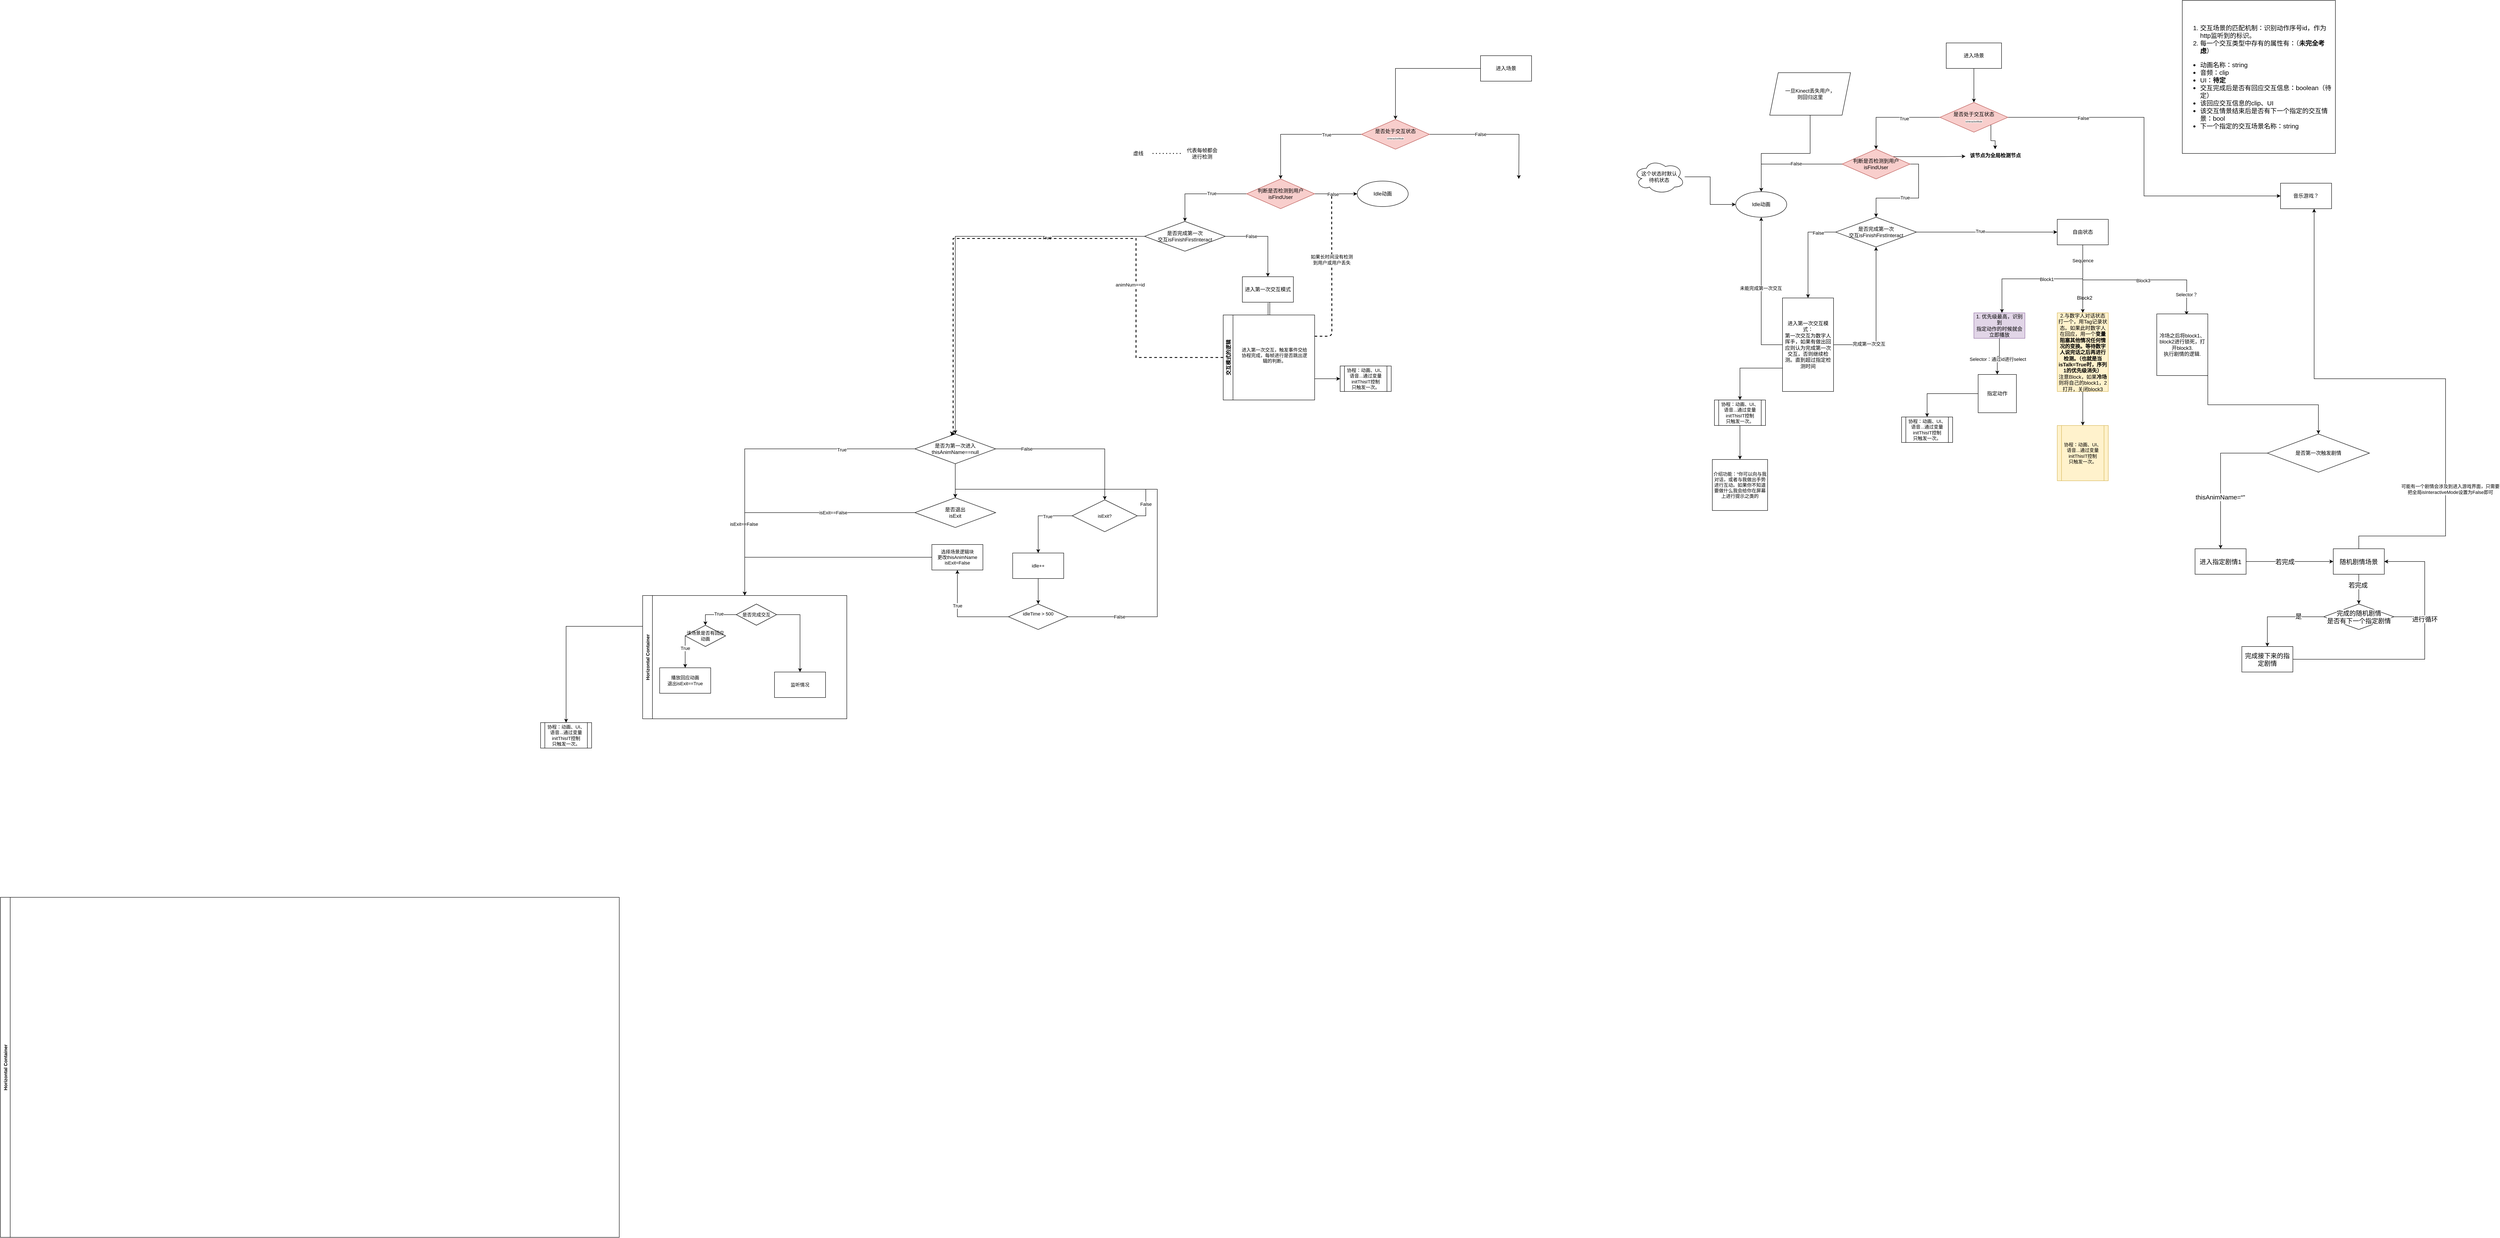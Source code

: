 <mxfile version="20.5.3" type="github">
  <diagram id="prtHgNgQTEPvFCAcTncT" name="Page-1">
    <mxGraphModel dx="6863" dy="3134" grid="1" gridSize="10" guides="1" tooltips="1" connect="1" arrows="1" fold="1" page="1" pageScale="1" pageWidth="827" pageHeight="1169" math="0" shadow="0">
      <root>
        <mxCell id="0" />
        <mxCell id="1" parent="0" />
        <mxCell id="fBtZuvhB1-8Jw_SssKyv-33" style="edgeStyle=orthogonalEdgeStyle;rounded=0;orthogonalLoop=1;jettySize=auto;html=1;entryX=0.5;entryY=0;entryDx=0;entryDy=0;strokeColor=default;" parent="1" source="fBtZuvhB1-8Jw_SssKyv-1" target="fBtZuvhB1-8Jw_SssKyv-32" edge="1">
          <mxGeometry relative="1" as="geometry" />
        </mxCell>
        <mxCell id="fBtZuvhB1-8Jw_SssKyv-1" value="进入场景" style="rounded=0;whiteSpace=wrap;html=1;" parent="1" vertex="1">
          <mxGeometry x="920" y="-100" width="120" height="60" as="geometry" />
        </mxCell>
        <mxCell id="fBtZuvhB1-8Jw_SssKyv-14" value="" style="edgeStyle=orthogonalEdgeStyle;rounded=0;orthogonalLoop=1;jettySize=auto;html=1;" parent="1" source="fBtZuvhB1-8Jw_SssKyv-9" target="fBtZuvhB1-8Jw_SssKyv-13" edge="1">
          <mxGeometry relative="1" as="geometry" />
        </mxCell>
        <mxCell id="fBtZuvhB1-8Jw_SssKyv-15" value="False" style="edgeLabel;html=1;align=center;verticalAlign=middle;resizable=0;points=[];" parent="fBtZuvhB1-8Jw_SssKyv-14" vertex="1" connectable="0">
          <mxGeometry x="-0.151" y="-1" relative="1" as="geometry">
            <mxPoint as="offset" />
          </mxGeometry>
        </mxCell>
        <mxCell id="fBtZuvhB1-8Jw_SssKyv-17" value="" style="edgeStyle=orthogonalEdgeStyle;rounded=0;orthogonalLoop=1;jettySize=auto;html=1;entryX=0.5;entryY=0;entryDx=0;entryDy=0;" parent="1" source="fBtZuvhB1-8Jw_SssKyv-9" target="fBtZuvhB1-8Jw_SssKyv-20" edge="1">
          <mxGeometry relative="1" as="geometry">
            <mxPoint x="270" y="225" as="targetPoint" />
          </mxGeometry>
        </mxCell>
        <mxCell id="fBtZuvhB1-8Jw_SssKyv-18" value="True" style="edgeLabel;html=1;align=center;verticalAlign=middle;resizable=0;points=[];" parent="fBtZuvhB1-8Jw_SssKyv-17" vertex="1" connectable="0">
          <mxGeometry x="-0.214" y="-1" relative="1" as="geometry">
            <mxPoint as="offset" />
          </mxGeometry>
        </mxCell>
        <mxCell id="fBtZuvhB1-8Jw_SssKyv-9" value="判断是否检测到用户&lt;br&gt;isFindUser" style="rhombus;whiteSpace=wrap;html=1;fillColor=#f8cecc;strokeColor=#b85450;" parent="1" vertex="1">
          <mxGeometry x="370" y="190" width="160" height="70" as="geometry" />
        </mxCell>
        <mxCell id="fBtZuvhB1-8Jw_SssKyv-13" value="Idle动画" style="ellipse;whiteSpace=wrap;html=1;" parent="1" vertex="1">
          <mxGeometry x="630" y="195" width="120" height="60" as="geometry" />
        </mxCell>
        <mxCell id="fBtZuvhB1-8Jw_SssKyv-22" style="edgeStyle=orthogonalEdgeStyle;rounded=0;orthogonalLoop=1;jettySize=auto;html=1;exitX=1;exitY=0.5;exitDx=0;exitDy=0;entryX=0.5;entryY=0;entryDx=0;entryDy=0;" parent="1" source="fBtZuvhB1-8Jw_SssKyv-20" target="fBtZuvhB1-8Jw_SssKyv-25" edge="1">
          <mxGeometry relative="1" as="geometry">
            <mxPoint x="425" y="370" as="targetPoint" />
          </mxGeometry>
        </mxCell>
        <mxCell id="fBtZuvhB1-8Jw_SssKyv-24" value="False" style="edgeLabel;html=1;align=center;verticalAlign=middle;resizable=0;points=[];" parent="fBtZuvhB1-8Jw_SssKyv-22" vertex="1" connectable="0">
          <mxGeometry x="-0.133" relative="1" as="geometry">
            <mxPoint x="-24" as="offset" />
          </mxGeometry>
        </mxCell>
        <mxCell id="fBtZuvhB1-8Jw_SssKyv-44" value="" style="edgeStyle=orthogonalEdgeStyle;rounded=0;orthogonalLoop=1;jettySize=auto;html=1;strokeColor=default;fontSize=11;" parent="1" source="fBtZuvhB1-8Jw_SssKyv-20" target="fBtZuvhB1-8Jw_SssKyv-43" edge="1">
          <mxGeometry relative="1" as="geometry" />
        </mxCell>
        <mxCell id="fBtZuvhB1-8Jw_SssKyv-45" value="True" style="edgeLabel;html=1;align=center;verticalAlign=middle;resizable=0;points=[];fontSize=11;" parent="fBtZuvhB1-8Jw_SssKyv-44" vertex="1" connectable="0">
          <mxGeometry x="-0.132" y="3" relative="1" as="geometry">
            <mxPoint x="165" as="offset" />
          </mxGeometry>
        </mxCell>
        <mxCell id="fBtZuvhB1-8Jw_SssKyv-20" value="是否完成第一次&lt;br&gt;交互&lt;font style=&quot;font-size: 12px;&quot;&gt;isFinishFirstInteract&lt;/font&gt;" style="rhombus;whiteSpace=wrap;html=1;" parent="1" vertex="1">
          <mxGeometry x="130" y="290" width="190" height="70" as="geometry" />
        </mxCell>
        <mxCell id="fBtZuvhB1-8Jw_SssKyv-41" style="edgeStyle=orthogonalEdgeStyle;shape=link;rounded=0;orthogonalLoop=1;jettySize=auto;html=1;exitX=0.5;exitY=1;exitDx=0;exitDy=0;entryX=0.5;entryY=0;entryDx=0;entryDy=0;strokeColor=default;fontSize=12;" parent="1" source="fBtZuvhB1-8Jw_SssKyv-25" target="fBtZuvhB1-8Jw_SssKyv-40" edge="1">
          <mxGeometry relative="1" as="geometry" />
        </mxCell>
        <mxCell id="fBtZuvhB1-8Jw_SssKyv-25" value="进入第一次交互模式" style="rounded=0;whiteSpace=wrap;html=1;" parent="1" vertex="1">
          <mxGeometry x="360" y="420" width="120" height="60" as="geometry" />
        </mxCell>
        <mxCell id="fBtZuvhB1-8Jw_SssKyv-27" value="" style="endArrow=none;html=1;strokeWidth=2;rounded=1;exitX=1;exitY=0.25;exitDx=0;exitDy=0;strokeColor=default;edgeStyle=orthogonalEdgeStyle;dashed=1;" parent="1" source="fBtZuvhB1-8Jw_SssKyv-40" edge="1">
          <mxGeometry width="50" height="50" relative="1" as="geometry">
            <mxPoint x="420" y="330" as="sourcePoint" />
            <mxPoint x="570" y="230" as="targetPoint" />
          </mxGeometry>
        </mxCell>
        <mxCell id="fBtZuvhB1-8Jw_SssKyv-28" value="如果长时间没有检测&lt;br&gt;到用户或用户丢失" style="edgeLabel;html=1;align=center;verticalAlign=middle;resizable=0;points=[];" parent="fBtZuvhB1-8Jw_SssKyv-27" vertex="1" connectable="0">
          <mxGeometry x="-0.403" y="1" relative="1" as="geometry">
            <mxPoint y="-110" as="offset" />
          </mxGeometry>
        </mxCell>
        <mxCell id="fBtZuvhB1-8Jw_SssKyv-29" value="虚线" style="text;html=1;align=center;verticalAlign=middle;resizable=0;points=[];autosize=1;strokeColor=none;fillColor=none;" parent="1" vertex="1">
          <mxGeometry x="90" y="115" width="50" height="30" as="geometry" />
        </mxCell>
        <mxCell id="fBtZuvhB1-8Jw_SssKyv-30" value="" style="endArrow=none;dashed=1;html=1;dashPattern=1 3;strokeWidth=2;rounded=1;strokeColor=default;entryX=1.1;entryY=0.5;entryDx=0;entryDy=0;entryPerimeter=0;" parent="1" target="fBtZuvhB1-8Jw_SssKyv-29" edge="1">
          <mxGeometry width="50" height="50" relative="1" as="geometry">
            <mxPoint x="215" y="130" as="sourcePoint" />
            <mxPoint x="45" y="290" as="targetPoint" />
          </mxGeometry>
        </mxCell>
        <mxCell id="fBtZuvhB1-8Jw_SssKyv-31" value="代表每帧都会&lt;br&gt;进行检测" style="text;html=1;align=center;verticalAlign=middle;resizable=0;points=[];autosize=1;strokeColor=none;fillColor=none;" parent="1" vertex="1">
          <mxGeometry x="215" y="110" width="100" height="40" as="geometry" />
        </mxCell>
        <mxCell id="fBtZuvhB1-8Jw_SssKyv-35" style="edgeStyle=orthogonalEdgeStyle;rounded=0;orthogonalLoop=1;jettySize=auto;html=1;exitX=0;exitY=0.5;exitDx=0;exitDy=0;entryX=0.5;entryY=0;entryDx=0;entryDy=0;strokeColor=default;" parent="1" source="fBtZuvhB1-8Jw_SssKyv-32" target="fBtZuvhB1-8Jw_SssKyv-9" edge="1">
          <mxGeometry relative="1" as="geometry">
            <Array as="points">
              <mxPoint x="450" y="85" />
            </Array>
          </mxGeometry>
        </mxCell>
        <mxCell id="fBtZuvhB1-8Jw_SssKyv-36" value="True" style="edgeLabel;html=1;align=center;verticalAlign=middle;resizable=0;points=[];" parent="fBtZuvhB1-8Jw_SssKyv-35" vertex="1" connectable="0">
          <mxGeometry x="-0.444" y="1" relative="1" as="geometry">
            <mxPoint as="offset" />
          </mxGeometry>
        </mxCell>
        <mxCell id="fBtZuvhB1-8Jw_SssKyv-57" style="edgeStyle=orthogonalEdgeStyle;rounded=0;orthogonalLoop=1;jettySize=auto;html=1;exitX=1;exitY=0.5;exitDx=0;exitDy=0;strokeColor=default;strokeWidth=1;fontSize=11;" parent="1" source="fBtZuvhB1-8Jw_SssKyv-32" edge="1">
          <mxGeometry relative="1" as="geometry">
            <mxPoint x="1010" y="190" as="targetPoint" />
          </mxGeometry>
        </mxCell>
        <mxCell id="fBtZuvhB1-8Jw_SssKyv-58" value="False" style="edgeLabel;html=1;align=center;verticalAlign=middle;resizable=0;points=[];fontSize=11;" parent="fBtZuvhB1-8Jw_SssKyv-57" vertex="1" connectable="0">
          <mxGeometry x="-0.242" relative="1" as="geometry">
            <mxPoint as="offset" />
          </mxGeometry>
        </mxCell>
        <mxCell id="fBtZuvhB1-8Jw_SssKyv-32" value="是否处于交互状态&lt;br&gt;&lt;span style=&quot;font-size: 5px; background-color: rgb(255, 255, 255);&quot;&gt;isInteractiveMode&lt;/span&gt;" style="rhombus;whiteSpace=wrap;html=1;fillColor=#f8cecc;strokeColor=#b85450;" parent="1" vertex="1">
          <mxGeometry x="640" y="50" width="160" height="70" as="geometry" />
        </mxCell>
        <mxCell id="fBtZuvhB1-8Jw_SssKyv-53" style="edgeStyle=orthogonalEdgeStyle;rounded=0;orthogonalLoop=1;jettySize=auto;html=1;exitX=1;exitY=0.75;exitDx=0;exitDy=0;entryX=0;entryY=0.5;entryDx=0;entryDy=0;strokeColor=default;fontSize=11;" parent="1" source="fBtZuvhB1-8Jw_SssKyv-40" target="fBtZuvhB1-8Jw_SssKyv-46" edge="1">
          <mxGeometry relative="1" as="geometry" />
        </mxCell>
        <mxCell id="fBtZuvhB1-8Jw_SssKyv-55" style="edgeStyle=orthogonalEdgeStyle;rounded=0;orthogonalLoop=1;jettySize=auto;html=1;exitX=0;exitY=0.5;exitDx=0;exitDy=0;dashed=1;strokeColor=default;fontSize=11;strokeWidth=2;entryX=0.5;entryY=0;entryDx=0;entryDy=0;" parent="1" source="fBtZuvhB1-8Jw_SssKyv-40" target="fBtZuvhB1-8Jw_SssKyv-43" edge="1">
          <mxGeometry relative="1" as="geometry">
            <mxPoint x="-60" y="330" as="targetPoint" />
            <Array as="points">
              <mxPoint x="110" y="610" />
              <mxPoint x="110" y="330" />
              <mxPoint x="-320" y="330" />
              <mxPoint x="-320" y="790" />
            </Array>
          </mxGeometry>
        </mxCell>
        <mxCell id="fBtZuvhB1-8Jw_SssKyv-56" value="animNum==id" style="edgeLabel;html=1;align=center;verticalAlign=middle;resizable=0;points=[];fontSize=11;" parent="fBtZuvhB1-8Jw_SssKyv-55" vertex="1" connectable="0">
          <mxGeometry x="-0.612" y="-1" relative="1" as="geometry">
            <mxPoint x="-15" y="-109" as="offset" />
          </mxGeometry>
        </mxCell>
        <mxCell id="fBtZuvhB1-8Jw_SssKyv-40" value="交互模式的逻辑" style="swimlane;horizontal=0;fontSize=12;" parent="1" vertex="1">
          <mxGeometry x="315" y="510" width="215" height="200" as="geometry" />
        </mxCell>
        <mxCell id="fBtZuvhB1-8Jw_SssKyv-48" value="进入第一次交互，触发事件交给&lt;br&gt;协程完成，每帧进行是否跳出逻&lt;br&gt;辑的判断。" style="text;html=1;align=center;verticalAlign=middle;resizable=0;points=[];autosize=1;strokeColor=none;fillColor=none;fontSize=11;" parent="fBtZuvhB1-8Jw_SssKyv-40" vertex="1">
          <mxGeometry x="25" y="65" width="190" height="60" as="geometry" />
        </mxCell>
        <mxCell id="fBtZuvhB1-8Jw_SssKyv-46" value="协程：动画、UI、&lt;br&gt;语音...通过变量initThisIT控制&lt;br&gt;只触发一次。" style="shape=process;whiteSpace=wrap;html=1;backgroundOutline=1;fontSize=11;size=0.083;" parent="1" vertex="1">
          <mxGeometry x="590" y="630" width="120" height="60" as="geometry" />
        </mxCell>
        <mxCell id="fBtZuvhB1-8Jw_SssKyv-59" value="Horizontal Container" style="swimlane;horizontal=0;fontSize=11;" parent="1" vertex="1">
          <mxGeometry x="-2560" y="1880" width="1455" height="800" as="geometry" />
        </mxCell>
        <mxCell id="fBtZuvhB1-8Jw_SssKyv-62" value="" style="edgeStyle=orthogonalEdgeStyle;rounded=0;orthogonalLoop=1;jettySize=auto;html=1;strokeColor=default;strokeWidth=1;fontSize=11;" parent="1" source="fBtZuvhB1-8Jw_SssKyv-43" target="fBtZuvhB1-8Jw_SssKyv-61" edge="1">
          <mxGeometry relative="1" as="geometry" />
        </mxCell>
        <mxCell id="fBtZuvhB1-8Jw_SssKyv-70" style="edgeStyle=orthogonalEdgeStyle;rounded=0;orthogonalLoop=1;jettySize=auto;html=1;entryX=0.5;entryY=0;entryDx=0;entryDy=0;strokeColor=default;strokeWidth=1;fontSize=11;" parent="1" source="fBtZuvhB1-8Jw_SssKyv-43" target="fBtZuvhB1-8Jw_SssKyv-68" edge="1">
          <mxGeometry relative="1" as="geometry" />
        </mxCell>
        <mxCell id="fBtZuvhB1-8Jw_SssKyv-72" value="False" style="edgeLabel;html=1;align=center;verticalAlign=middle;resizable=0;points=[];fontSize=11;" parent="fBtZuvhB1-8Jw_SssKyv-70" vertex="1" connectable="0">
          <mxGeometry x="-0.698" y="1" relative="1" as="geometry">
            <mxPoint x="16" y="1" as="offset" />
          </mxGeometry>
        </mxCell>
        <mxCell id="fBtZuvhB1-8Jw_SssKyv-43" value="是否为第一次进入&lt;br&gt;thisAnimName==null" style="rhombus;whiteSpace=wrap;html=1;" parent="1" vertex="1">
          <mxGeometry x="-410" y="790" width="190" height="70" as="geometry" />
        </mxCell>
        <mxCell id="fBtZuvhB1-8Jw_SssKyv-60" style="edgeStyle=orthogonalEdgeStyle;rounded=0;orthogonalLoop=1;jettySize=auto;html=1;strokeColor=default;strokeWidth=1;fontSize=11;entryX=0.5;entryY=0;entryDx=0;entryDy=0;" parent="1" source="fBtZuvhB1-8Jw_SssKyv-43" target="fBtZuvhB1-8Jw_SssKyv-66" edge="1">
          <mxGeometry relative="1" as="geometry">
            <mxPoint x="-570" y="1080" as="targetPoint" />
          </mxGeometry>
        </mxCell>
        <mxCell id="fBtZuvhB1-8Jw_SssKyv-65" value="True" style="edgeLabel;html=1;align=center;verticalAlign=middle;resizable=0;points=[];fontSize=11;" parent="fBtZuvhB1-8Jw_SssKyv-60" vertex="1" connectable="0">
          <mxGeometry x="-0.538" y="2" relative="1" as="geometry">
            <mxPoint as="offset" />
          </mxGeometry>
        </mxCell>
        <mxCell id="fBtZuvhB1-8Jw_SssKyv-74" value="isExit==False" style="edgeLabel;html=1;align=center;verticalAlign=middle;resizable=0;points=[];fontSize=11;" parent="fBtZuvhB1-8Jw_SssKyv-60" vertex="1" connectable="0">
          <mxGeometry x="0.079" y="-2" relative="1" as="geometry">
            <mxPoint y="175" as="offset" />
          </mxGeometry>
        </mxCell>
        <mxCell id="fBtZuvhB1-8Jw_SssKyv-63" style="edgeStyle=orthogonalEdgeStyle;rounded=0;orthogonalLoop=1;jettySize=auto;html=1;exitX=0;exitY=0.5;exitDx=0;exitDy=0;strokeColor=default;strokeWidth=1;fontSize=11;entryX=0.5;entryY=0;entryDx=0;entryDy=0;" parent="1" source="fBtZuvhB1-8Jw_SssKyv-61" target="fBtZuvhB1-8Jw_SssKyv-66" edge="1">
          <mxGeometry relative="1" as="geometry">
            <mxPoint x="-560" y="1080" as="targetPoint" />
          </mxGeometry>
        </mxCell>
        <mxCell id="fBtZuvhB1-8Jw_SssKyv-64" value="isExit==False" style="edgeLabel;html=1;align=center;verticalAlign=middle;resizable=0;points=[];fontSize=11;" parent="fBtZuvhB1-8Jw_SssKyv-63" vertex="1" connectable="0">
          <mxGeometry x="0.071" y="1" relative="1" as="geometry">
            <mxPoint x="126" y="-1" as="offset" />
          </mxGeometry>
        </mxCell>
        <mxCell id="fBtZuvhB1-8Jw_SssKyv-61" value="是否退出&lt;br&gt;isExit" style="rhombus;whiteSpace=wrap;html=1;" parent="1" vertex="1">
          <mxGeometry x="-410" y="940" width="190" height="70" as="geometry" />
        </mxCell>
        <mxCell id="fBtZuvhB1-8Jw_SssKyv-96" style="edgeStyle=orthogonalEdgeStyle;rounded=0;orthogonalLoop=1;jettySize=auto;html=1;exitX=0;exitY=0.25;exitDx=0;exitDy=0;entryX=0.5;entryY=0;entryDx=0;entryDy=0;strokeColor=default;strokeWidth=1;fontSize=11;" parent="1" source="fBtZuvhB1-8Jw_SssKyv-66" target="fBtZuvhB1-8Jw_SssKyv-95" edge="1">
          <mxGeometry relative="1" as="geometry" />
        </mxCell>
        <mxCell id="fBtZuvhB1-8Jw_SssKyv-66" value="Horizontal Container" style="swimlane;horizontal=0;fontSize=11;" parent="1" vertex="1">
          <mxGeometry x="-1050" y="1170" width="480" height="290" as="geometry" />
        </mxCell>
        <mxCell id="fBtZuvhB1-8Jw_SssKyv-88" value="该场景是否有回应动画" style="rhombus;whiteSpace=wrap;html=1;fontSize=11;" parent="fBtZuvhB1-8Jw_SssKyv-66" vertex="1">
          <mxGeometry x="100" y="70" width="95" height="50" as="geometry" />
        </mxCell>
        <mxCell id="fBtZuvhB1-8Jw_SssKyv-90" style="edgeStyle=orthogonalEdgeStyle;rounded=0;orthogonalLoop=1;jettySize=auto;html=1;entryX=0.5;entryY=0;entryDx=0;entryDy=0;strokeColor=default;strokeWidth=1;fontSize=11;" parent="fBtZuvhB1-8Jw_SssKyv-66" source="fBtZuvhB1-8Jw_SssKyv-89" target="fBtZuvhB1-8Jw_SssKyv-88" edge="1">
          <mxGeometry relative="1" as="geometry" />
        </mxCell>
        <mxCell id="fBtZuvhB1-8Jw_SssKyv-91" value="True" style="edgeLabel;html=1;align=center;verticalAlign=middle;resizable=0;points=[];fontSize=11;" parent="fBtZuvhB1-8Jw_SssKyv-90" vertex="1" connectable="0">
          <mxGeometry x="-0.146" y="-2" relative="1" as="geometry">
            <mxPoint as="offset" />
          </mxGeometry>
        </mxCell>
        <mxCell id="fBtZuvhB1-8Jw_SssKyv-89" value="是否完成交互" style="rhombus;whiteSpace=wrap;html=1;fontSize=11;" parent="fBtZuvhB1-8Jw_SssKyv-66" vertex="1">
          <mxGeometry x="220" y="20" width="95" height="50" as="geometry" />
        </mxCell>
        <mxCell id="fBtZuvhB1-8Jw_SssKyv-94" value="播放回应动画&lt;br&gt;退出isExit==True" style="rounded=0;whiteSpace=wrap;html=1;fontSize=11;" parent="fBtZuvhB1-8Jw_SssKyv-66" vertex="1">
          <mxGeometry x="40" y="170" width="120" height="60" as="geometry" />
        </mxCell>
        <mxCell id="fBtZuvhB1-8Jw_SssKyv-92" style="edgeStyle=orthogonalEdgeStyle;rounded=0;orthogonalLoop=1;jettySize=auto;html=1;exitX=0;exitY=0.5;exitDx=0;exitDy=0;strokeColor=default;strokeWidth=1;fontSize=11;entryX=0.5;entryY=0;entryDx=0;entryDy=0;" parent="fBtZuvhB1-8Jw_SssKyv-66" source="fBtZuvhB1-8Jw_SssKyv-88" target="fBtZuvhB1-8Jw_SssKyv-94" edge="1">
          <mxGeometry relative="1" as="geometry">
            <mxPoint x="99.857" y="150" as="targetPoint" />
            <Array as="points">
              <mxPoint x="100" y="170" />
            </Array>
          </mxGeometry>
        </mxCell>
        <mxCell id="fBtZuvhB1-8Jw_SssKyv-93" value="True" style="edgeLabel;html=1;align=center;verticalAlign=middle;resizable=0;points=[];fontSize=11;" parent="fBtZuvhB1-8Jw_SssKyv-92" vertex="1" connectable="0">
          <mxGeometry x="-0.221" relative="1" as="geometry">
            <mxPoint as="offset" />
          </mxGeometry>
        </mxCell>
        <mxCell id="fBtZuvhB1-8Jw_SssKyv-99" value="监听情况" style="rounded=0;whiteSpace=wrap;html=1;fontSize=11;" parent="fBtZuvhB1-8Jw_SssKyv-66" vertex="1">
          <mxGeometry x="310" y="180" width="120" height="60" as="geometry" />
        </mxCell>
        <mxCell id="fBtZuvhB1-8Jw_SssKyv-98" style="edgeStyle=orthogonalEdgeStyle;rounded=0;orthogonalLoop=1;jettySize=auto;html=1;strokeColor=default;strokeWidth=1;fontSize=11;entryX=0.5;entryY=0;entryDx=0;entryDy=0;exitX=1;exitY=0.5;exitDx=0;exitDy=0;" parent="fBtZuvhB1-8Jw_SssKyv-66" source="fBtZuvhB1-8Jw_SssKyv-89" target="fBtZuvhB1-8Jw_SssKyv-99" edge="1">
          <mxGeometry relative="1" as="geometry">
            <mxPoint x="360" y="150" as="targetPoint" />
          </mxGeometry>
        </mxCell>
        <mxCell id="fBtZuvhB1-8Jw_SssKyv-76" value="" style="edgeStyle=orthogonalEdgeStyle;rounded=0;orthogonalLoop=1;jettySize=auto;html=1;strokeColor=default;strokeWidth=1;fontSize=11;" parent="1" source="fBtZuvhB1-8Jw_SssKyv-68" target="fBtZuvhB1-8Jw_SssKyv-75" edge="1">
          <mxGeometry relative="1" as="geometry" />
        </mxCell>
        <mxCell id="fBtZuvhB1-8Jw_SssKyv-85" value="True" style="edgeLabel;html=1;align=center;verticalAlign=middle;resizable=0;points=[];fontSize=11;" parent="fBtZuvhB1-8Jw_SssKyv-76" vertex="1" connectable="0">
          <mxGeometry x="-0.299" y="1" relative="1" as="geometry">
            <mxPoint as="offset" />
          </mxGeometry>
        </mxCell>
        <mxCell id="fBtZuvhB1-8Jw_SssKyv-86" style="edgeStyle=orthogonalEdgeStyle;rounded=0;orthogonalLoop=1;jettySize=auto;html=1;exitX=1;exitY=0.5;exitDx=0;exitDy=0;entryX=0.5;entryY=0;entryDx=0;entryDy=0;strokeColor=default;strokeWidth=1;fontSize=11;" parent="1" source="fBtZuvhB1-8Jw_SssKyv-68" target="fBtZuvhB1-8Jw_SssKyv-61" edge="1">
          <mxGeometry relative="1" as="geometry" />
        </mxCell>
        <mxCell id="fBtZuvhB1-8Jw_SssKyv-87" value="False" style="edgeLabel;html=1;align=center;verticalAlign=middle;resizable=0;points=[];fontSize=11;" parent="fBtZuvhB1-8Jw_SssKyv-86" vertex="1" connectable="0">
          <mxGeometry x="-0.825" relative="1" as="geometry">
            <mxPoint as="offset" />
          </mxGeometry>
        </mxCell>
        <mxCell id="fBtZuvhB1-8Jw_SssKyv-68" value="isExit?" style="rhombus;whiteSpace=wrap;html=1;fontSize=11;" parent="1" vertex="1">
          <mxGeometry x="-40" y="945" width="153" height="75" as="geometry" />
        </mxCell>
        <mxCell id="fBtZuvhB1-8Jw_SssKyv-78" value="" style="edgeStyle=orthogonalEdgeStyle;rounded=0;orthogonalLoop=1;jettySize=auto;html=1;strokeColor=default;strokeWidth=1;fontSize=11;" parent="1" source="fBtZuvhB1-8Jw_SssKyv-75" target="fBtZuvhB1-8Jw_SssKyv-77" edge="1">
          <mxGeometry relative="1" as="geometry" />
        </mxCell>
        <mxCell id="fBtZuvhB1-8Jw_SssKyv-75" value="idle++" style="whiteSpace=wrap;html=1;fontSize=11;" parent="1" vertex="1">
          <mxGeometry x="-180" y="1070" width="120" height="60" as="geometry" />
        </mxCell>
        <mxCell id="fBtZuvhB1-8Jw_SssKyv-80" value="" style="edgeStyle=orthogonalEdgeStyle;rounded=0;orthogonalLoop=1;jettySize=auto;html=1;strokeColor=default;strokeWidth=1;fontSize=11;" parent="1" source="fBtZuvhB1-8Jw_SssKyv-77" target="fBtZuvhB1-8Jw_SssKyv-79" edge="1">
          <mxGeometry relative="1" as="geometry">
            <Array as="points">
              <mxPoint x="-310" y="1220" />
            </Array>
          </mxGeometry>
        </mxCell>
        <mxCell id="fBtZuvhB1-8Jw_SssKyv-84" value="True" style="edgeLabel;html=1;align=center;verticalAlign=middle;resizable=0;points=[];fontSize=11;" parent="fBtZuvhB1-8Jw_SssKyv-80" vertex="1" connectable="0">
          <mxGeometry x="0.274" relative="1" as="geometry">
            <mxPoint as="offset" />
          </mxGeometry>
        </mxCell>
        <mxCell id="fBtZuvhB1-8Jw_SssKyv-82" style="edgeStyle=orthogonalEdgeStyle;rounded=0;orthogonalLoop=1;jettySize=auto;html=1;entryX=0.5;entryY=0;entryDx=0;entryDy=0;strokeColor=default;strokeWidth=1;fontSize=11;" parent="1" source="fBtZuvhB1-8Jw_SssKyv-77" target="fBtZuvhB1-8Jw_SssKyv-61" edge="1">
          <mxGeometry relative="1" as="geometry">
            <Array as="points">
              <mxPoint x="160" y="1220" />
              <mxPoint x="160" y="920" />
              <mxPoint x="-315" y="920" />
            </Array>
          </mxGeometry>
        </mxCell>
        <mxCell id="fBtZuvhB1-8Jw_SssKyv-83" value="False" style="edgeLabel;html=1;align=center;verticalAlign=middle;resizable=0;points=[];fontSize=11;" parent="fBtZuvhB1-8Jw_SssKyv-82" vertex="1" connectable="0">
          <mxGeometry x="-0.819" y="1" relative="1" as="geometry">
            <mxPoint x="30" y="1" as="offset" />
          </mxGeometry>
        </mxCell>
        <mxCell id="fBtZuvhB1-8Jw_SssKyv-77" value="&lt;span style=&quot;font-size: 11px;&quot;&gt;idleTime &amp;gt; 500&lt;br&gt;&lt;br&gt;&lt;/span&gt;" style="rhombus;whiteSpace=wrap;html=1;fontSize=11;" parent="1" vertex="1">
          <mxGeometry x="-190" y="1190" width="140" height="60" as="geometry" />
        </mxCell>
        <mxCell id="fBtZuvhB1-8Jw_SssKyv-81" style="edgeStyle=orthogonalEdgeStyle;rounded=0;orthogonalLoop=1;jettySize=auto;html=1;exitX=0;exitY=0.5;exitDx=0;exitDy=0;entryX=0.5;entryY=0;entryDx=0;entryDy=0;strokeColor=default;strokeWidth=1;fontSize=11;" parent="1" source="fBtZuvhB1-8Jw_SssKyv-79" target="fBtZuvhB1-8Jw_SssKyv-66" edge="1">
          <mxGeometry relative="1" as="geometry" />
        </mxCell>
        <mxCell id="fBtZuvhB1-8Jw_SssKyv-79" value="选择场景逻辑块&lt;br&gt;更改thisAnimName&lt;br&gt;isExit=False" style="whiteSpace=wrap;html=1;fontSize=11;" parent="1" vertex="1">
          <mxGeometry x="-370" y="1050" width="120" height="60" as="geometry" />
        </mxCell>
        <mxCell id="fBtZuvhB1-8Jw_SssKyv-95" value="协程：动画、UI、&lt;br&gt;语音...通过变量initThisIT控制&lt;br&gt;只触发一次。" style="shape=process;whiteSpace=wrap;html=1;backgroundOutline=1;fontSize=11;size=0.083;" parent="1" vertex="1">
          <mxGeometry x="-1290" y="1469" width="120" height="60" as="geometry" />
        </mxCell>
        <mxCell id="O4Qgs0peFkR4fyQX--3b-3" style="edgeStyle=orthogonalEdgeStyle;rounded=0;orthogonalLoop=1;jettySize=auto;html=1;exitX=0.5;exitY=1;exitDx=0;exitDy=0;entryX=0.5;entryY=0;entryDx=0;entryDy=0;" parent="1" source="O4Qgs0peFkR4fyQX--3b-1" target="O4Qgs0peFkR4fyQX--3b-2" edge="1">
          <mxGeometry relative="1" as="geometry" />
        </mxCell>
        <mxCell id="O4Qgs0peFkR4fyQX--3b-1" value="进入场景" style="rounded=0;whiteSpace=wrap;html=1;" parent="1" vertex="1">
          <mxGeometry x="2015" y="-130" width="130" height="60" as="geometry" />
        </mxCell>
        <mxCell id="O4Qgs0peFkR4fyQX--3b-5" style="edgeStyle=orthogonalEdgeStyle;rounded=0;orthogonalLoop=1;jettySize=auto;html=1;exitX=0;exitY=0.5;exitDx=0;exitDy=0;entryX=0.5;entryY=0;entryDx=0;entryDy=0;" parent="1" source="O4Qgs0peFkR4fyQX--3b-2" target="O4Qgs0peFkR4fyQX--3b-4" edge="1">
          <mxGeometry relative="1" as="geometry" />
        </mxCell>
        <mxCell id="O4Qgs0peFkR4fyQX--3b-53" value="True" style="edgeLabel;html=1;align=center;verticalAlign=middle;resizable=0;points=[];" parent="O4Qgs0peFkR4fyQX--3b-5" vertex="1" connectable="0">
          <mxGeometry x="-0.249" y="3" relative="1" as="geometry">
            <mxPoint as="offset" />
          </mxGeometry>
        </mxCell>
        <mxCell id="O4Qgs0peFkR4fyQX--3b-7" style="edgeStyle=orthogonalEdgeStyle;rounded=0;orthogonalLoop=1;jettySize=auto;html=1;exitX=1;exitY=0.5;exitDx=0;exitDy=0;entryX=0;entryY=0.5;entryDx=0;entryDy=0;" parent="1" source="O4Qgs0peFkR4fyQX--3b-2" target="O4Qgs0peFkR4fyQX--3b-6" edge="1">
          <mxGeometry relative="1" as="geometry">
            <Array as="points">
              <mxPoint x="2480" y="45" />
              <mxPoint x="2480" y="230" />
            </Array>
          </mxGeometry>
        </mxCell>
        <mxCell id="O4Qgs0peFkR4fyQX--3b-52" value="False" style="edgeLabel;html=1;align=center;verticalAlign=middle;resizable=0;points=[];" parent="O4Qgs0peFkR4fyQX--3b-7" vertex="1" connectable="0">
          <mxGeometry x="-0.573" y="-2" relative="1" as="geometry">
            <mxPoint as="offset" />
          </mxGeometry>
        </mxCell>
        <mxCell id="O4Qgs0peFkR4fyQX--3b-38" style="edgeStyle=orthogonalEdgeStyle;rounded=0;orthogonalLoop=1;jettySize=auto;html=1;exitX=1;exitY=1;exitDx=0;exitDy=0;" parent="1" source="O4Qgs0peFkR4fyQX--3b-2" target="O4Qgs0peFkR4fyQX--3b-37" edge="1">
          <mxGeometry relative="1" as="geometry" />
        </mxCell>
        <mxCell id="O4Qgs0peFkR4fyQX--3b-2" value="是否处于交互状态&lt;br&gt;&lt;span style=&quot;font-size: 5px; background-color: rgb(255, 255, 255);&quot;&gt;isInteractiveMode&lt;/span&gt;" style="rhombus;whiteSpace=wrap;html=1;fillColor=#f8cecc;strokeColor=#b85450;" parent="1" vertex="1">
          <mxGeometry x="2000" y="10" width="160" height="70" as="geometry" />
        </mxCell>
        <mxCell id="O4Qgs0peFkR4fyQX--3b-8" style="edgeStyle=orthogonalEdgeStyle;rounded=0;orthogonalLoop=1;jettySize=auto;html=1;entryX=0.5;entryY=0;entryDx=0;entryDy=0;exitX=1;exitY=0.5;exitDx=0;exitDy=0;" parent="1" source="O4Qgs0peFkR4fyQX--3b-4" target="O4Qgs0peFkR4fyQX--3b-9" edge="1">
          <mxGeometry relative="1" as="geometry">
            <mxPoint x="1849.526" y="280" as="targetPoint" />
          </mxGeometry>
        </mxCell>
        <mxCell id="O4Qgs0peFkR4fyQX--3b-27" value="True" style="edgeLabel;html=1;align=center;verticalAlign=middle;resizable=0;points=[];" parent="O4Qgs0peFkR4fyQX--3b-8" vertex="1" connectable="0">
          <mxGeometry x="0.083" y="-1" relative="1" as="geometry">
            <mxPoint as="offset" />
          </mxGeometry>
        </mxCell>
        <mxCell id="O4Qgs0peFkR4fyQX--3b-36" style="edgeStyle=orthogonalEdgeStyle;rounded=0;orthogonalLoop=1;jettySize=auto;html=1;exitX=1;exitY=0;exitDx=0;exitDy=0;entryX=0.002;entryY=0.561;entryDx=0;entryDy=0;entryPerimeter=0;" parent="1" source="O4Qgs0peFkR4fyQX--3b-4" target="O4Qgs0peFkR4fyQX--3b-37" edge="1">
          <mxGeometry relative="1" as="geometry">
            <mxPoint x="2040" y="137" as="targetPoint" />
          </mxGeometry>
        </mxCell>
        <mxCell id="O4Qgs0peFkR4fyQX--3b-4" value="判断是否检测到用户&lt;br&gt;isFindUser" style="rhombus;whiteSpace=wrap;html=1;fillColor=#f8cecc;strokeColor=#b85450;" parent="1" vertex="1">
          <mxGeometry x="1770" y="120" width="160" height="70" as="geometry" />
        </mxCell>
        <mxCell id="O4Qgs0peFkR4fyQX--3b-6" value="音乐游戏？" style="whiteSpace=wrap;html=1;" parent="1" vertex="1">
          <mxGeometry x="2801" y="200" width="120" height="60" as="geometry" />
        </mxCell>
        <mxCell id="O4Qgs0peFkR4fyQX--3b-11" value="" style="edgeStyle=orthogonalEdgeStyle;rounded=0;orthogonalLoop=1;jettySize=auto;html=1;exitX=1;exitY=0.5;exitDx=0;exitDy=0;" parent="1" source="O4Qgs0peFkR4fyQX--3b-9" target="O4Qgs0peFkR4fyQX--3b-10" edge="1">
          <mxGeometry relative="1" as="geometry">
            <Array as="points">
              <mxPoint x="2200" y="315" />
              <mxPoint x="2200" y="315" />
            </Array>
          </mxGeometry>
        </mxCell>
        <mxCell id="O4Qgs0peFkR4fyQX--3b-22" value="True" style="edgeLabel;html=1;align=center;verticalAlign=middle;resizable=0;points=[];" parent="O4Qgs0peFkR4fyQX--3b-11" vertex="1" connectable="0">
          <mxGeometry x="-0.095" y="2" relative="1" as="geometry">
            <mxPoint as="offset" />
          </mxGeometry>
        </mxCell>
        <mxCell id="O4Qgs0peFkR4fyQX--3b-23" style="edgeStyle=orthogonalEdgeStyle;rounded=0;orthogonalLoop=1;jettySize=auto;html=1;exitX=0;exitY=0.5;exitDx=0;exitDy=0;entryX=0.5;entryY=0;entryDx=0;entryDy=0;" parent="1" source="O4Qgs0peFkR4fyQX--3b-9" target="O4Qgs0peFkR4fyQX--3b-26" edge="1">
          <mxGeometry relative="1" as="geometry">
            <mxPoint x="1730" y="550" as="targetPoint" />
          </mxGeometry>
        </mxCell>
        <mxCell id="O4Qgs0peFkR4fyQX--3b-24" value="False" style="edgeLabel;html=1;align=center;verticalAlign=middle;resizable=0;points=[];" parent="O4Qgs0peFkR4fyQX--3b-23" vertex="1" connectable="0">
          <mxGeometry x="-0.621" y="2" relative="1" as="geometry">
            <mxPoint as="offset" />
          </mxGeometry>
        </mxCell>
        <mxCell id="O4Qgs0peFkR4fyQX--3b-9" value="是否完成第一次&lt;br&gt;交互&lt;font style=&quot;font-size: 12px;&quot;&gt;isFinishFirstInteract&lt;/font&gt;" style="rhombus;whiteSpace=wrap;html=1;" parent="1" vertex="1">
          <mxGeometry x="1755" y="280" width="190" height="70" as="geometry" />
        </mxCell>
        <mxCell id="O4Qgs0peFkR4fyQX--3b-13" value="" style="edgeStyle=orthogonalEdgeStyle;rounded=0;orthogonalLoop=1;jettySize=auto;html=1;" parent="1" source="O4Qgs0peFkR4fyQX--3b-10" target="O4Qgs0peFkR4fyQX--3b-12" edge="1">
          <mxGeometry relative="1" as="geometry">
            <Array as="points">
              <mxPoint x="2336" y="425" />
              <mxPoint x="2146" y="425" />
            </Array>
          </mxGeometry>
        </mxCell>
        <mxCell id="O4Qgs0peFkR4fyQX--3b-48" value="Block1" style="edgeLabel;html=1;align=center;verticalAlign=middle;resizable=0;points=[];" parent="O4Qgs0peFkR4fyQX--3b-13" vertex="1" connectable="0">
          <mxGeometry x="-0.055" y="1" relative="1" as="geometry">
            <mxPoint as="offset" />
          </mxGeometry>
        </mxCell>
        <mxCell id="O4Qgs0peFkR4fyQX--3b-15" style="edgeStyle=orthogonalEdgeStyle;rounded=0;orthogonalLoop=1;jettySize=auto;html=1;exitX=0.5;exitY=1;exitDx=0;exitDy=0;entryX=0.5;entryY=0;entryDx=0;entryDy=0;" parent="1" source="O4Qgs0peFkR4fyQX--3b-10" target="O4Qgs0peFkR4fyQX--3b-14" edge="1">
          <mxGeometry relative="1" as="geometry">
            <Array as="points">
              <mxPoint x="2336" y="385" />
              <mxPoint x="2336" y="385" />
            </Array>
          </mxGeometry>
        </mxCell>
        <mxCell id="O4Qgs0peFkR4fyQX--3b-17" value="Sequence" style="edgeLabel;html=1;align=center;verticalAlign=middle;resizable=0;points=[];" parent="O4Qgs0peFkR4fyQX--3b-15" vertex="1" connectable="0">
          <mxGeometry x="-0.536" relative="1" as="geometry">
            <mxPoint as="offset" />
          </mxGeometry>
        </mxCell>
        <mxCell id="O4Qgs0peFkR4fyQX--3b-45" style="edgeStyle=orthogonalEdgeStyle;rounded=0;orthogonalLoop=1;jettySize=auto;html=1;exitX=0.5;exitY=1;exitDx=0;exitDy=0;" parent="1" source="O4Qgs0peFkR4fyQX--3b-10" edge="1">
          <mxGeometry relative="1" as="geometry">
            <mxPoint x="2580" y="510" as="targetPoint" />
          </mxGeometry>
        </mxCell>
        <mxCell id="O4Qgs0peFkR4fyQX--3b-46" value="Block3" style="edgeLabel;html=1;align=center;verticalAlign=middle;resizable=0;points=[];" parent="O4Qgs0peFkR4fyQX--3b-45" vertex="1" connectable="0">
          <mxGeometry x="0.093" y="-1" relative="1" as="geometry">
            <mxPoint as="offset" />
          </mxGeometry>
        </mxCell>
        <mxCell id="O4Qgs0peFkR4fyQX--3b-54" value="Selector？" style="edgeLabel;html=1;align=center;verticalAlign=middle;resizable=0;points=[];" parent="O4Qgs0peFkR4fyQX--3b-45" vertex="1" connectable="0">
          <mxGeometry x="0.764" y="-1" relative="1" as="geometry">
            <mxPoint as="offset" />
          </mxGeometry>
        </mxCell>
        <mxCell id="O4Qgs0peFkR4fyQX--3b-10" value="自由状态" style="whiteSpace=wrap;html=1;" parent="1" vertex="1">
          <mxGeometry x="2276" y="285" width="120" height="60" as="geometry" />
        </mxCell>
        <mxCell id="O4Qgs0peFkR4fyQX--3b-18" style="edgeStyle=orthogonalEdgeStyle;rounded=0;orthogonalLoop=1;jettySize=auto;html=1;exitX=0.5;exitY=1;exitDx=0;exitDy=0;entryX=0.5;entryY=0;entryDx=0;entryDy=0;" parent="1" source="O4Qgs0peFkR4fyQX--3b-12" target="O4Qgs0peFkR4fyQX--3b-20" edge="1">
          <mxGeometry relative="1" as="geometry">
            <mxPoint x="2140.13" y="640" as="targetPoint" />
          </mxGeometry>
        </mxCell>
        <mxCell id="O4Qgs0peFkR4fyQX--3b-19" value="Selector：通过id进行select" style="edgeLabel;html=1;align=center;verticalAlign=middle;resizable=0;points=[];" parent="O4Qgs0peFkR4fyQX--3b-18" vertex="1" connectable="0">
          <mxGeometry x="0.192" y="1" relative="1" as="geometry">
            <mxPoint as="offset" />
          </mxGeometry>
        </mxCell>
        <mxCell id="O4Qgs0peFkR4fyQX--3b-12" value="1. 优先级最高，识别到&lt;br&gt;指定动作的时候就会立即播放" style="whiteSpace=wrap;html=1;fillColor=#e1d5e7;strokeColor=#9673a6;" parent="1" vertex="1">
          <mxGeometry x="2080" y="505" width="120" height="60" as="geometry" />
        </mxCell>
        <mxCell id="O4Qgs0peFkR4fyQX--3b-43" style="edgeStyle=orthogonalEdgeStyle;rounded=0;orthogonalLoop=1;jettySize=auto;html=1;exitX=0.5;exitY=1;exitDx=0;exitDy=0;entryX=0.5;entryY=0;entryDx=0;entryDy=0;" parent="1" source="O4Qgs0peFkR4fyQX--3b-14" target="O4Qgs0peFkR4fyQX--3b-44" edge="1">
          <mxGeometry relative="1" as="geometry">
            <mxPoint x="2335.667" y="700.0" as="targetPoint" />
          </mxGeometry>
        </mxCell>
        <mxCell id="O4Qgs0peFkR4fyQX--3b-14" value="2.与数字人对话状态&lt;br&gt;打一个，用Tag记录状态。如果此时数字人在回应，用一个&lt;b&gt;变量阻塞其他情况任何情况的变换。等待数字人说完话之后再进行检测。（也就是当isTalk=True时，序列1的优先级消失）&lt;/b&gt;&lt;br&gt;注意Block，如果&lt;b&gt;冷场&lt;/b&gt;则将自己的block1，2打开，关闭block3" style="whiteSpace=wrap;html=1;fillColor=#fff2cc;strokeColor=#d6b656;" parent="1" vertex="1">
          <mxGeometry x="2276" y="505" width="120" height="185" as="geometry" />
        </mxCell>
        <mxCell id="O4Qgs0peFkR4fyQX--3b-42" style="edgeStyle=orthogonalEdgeStyle;rounded=0;orthogonalLoop=1;jettySize=auto;html=1;exitX=0;exitY=0.5;exitDx=0;exitDy=0;entryX=0.5;entryY=0;entryDx=0;entryDy=0;" parent="1" source="O4Qgs0peFkR4fyQX--3b-20" target="O4Qgs0peFkR4fyQX--3b-41" edge="1">
          <mxGeometry relative="1" as="geometry" />
        </mxCell>
        <mxCell id="O4Qgs0peFkR4fyQX--3b-20" value="指定动作" style="whiteSpace=wrap;html=1;aspect=fixed;" parent="1" vertex="1">
          <mxGeometry x="2090" y="650" width="90" height="90" as="geometry" />
        </mxCell>
        <mxCell id="O4Qgs0peFkR4fyQX--3b-32" style="edgeStyle=orthogonalEdgeStyle;rounded=0;orthogonalLoop=1;jettySize=auto;html=1;exitX=1;exitY=0.5;exitDx=0;exitDy=0;entryX=0.5;entryY=1;entryDx=0;entryDy=0;" parent="1" source="O4Qgs0peFkR4fyQX--3b-26" target="O4Qgs0peFkR4fyQX--3b-9" edge="1">
          <mxGeometry relative="1" as="geometry" />
        </mxCell>
        <mxCell id="O4Qgs0peFkR4fyQX--3b-33" value="完成第一次交互" style="edgeLabel;html=1;align=center;verticalAlign=middle;resizable=0;points=[];" parent="O4Qgs0peFkR4fyQX--3b-32" vertex="1" connectable="0">
          <mxGeometry x="-0.497" y="2" relative="1" as="geometry">
            <mxPoint as="offset" />
          </mxGeometry>
        </mxCell>
        <mxCell id="O4Qgs0peFkR4fyQX--3b-34" style="edgeStyle=orthogonalEdgeStyle;rounded=0;orthogonalLoop=1;jettySize=auto;html=1;exitX=0;exitY=0.5;exitDx=0;exitDy=0;entryX=0.5;entryY=1;entryDx=0;entryDy=0;" parent="1" source="O4Qgs0peFkR4fyQX--3b-26" target="O4Qgs0peFkR4fyQX--3b-30" edge="1">
          <mxGeometry relative="1" as="geometry" />
        </mxCell>
        <mxCell id="O4Qgs0peFkR4fyQX--3b-35" value="未能完成第一次交互" style="edgeLabel;html=1;align=center;verticalAlign=middle;resizable=0;points=[];" parent="O4Qgs0peFkR4fyQX--3b-34" vertex="1" connectable="0">
          <mxGeometry x="0.049" y="1" relative="1" as="geometry">
            <mxPoint as="offset" />
          </mxGeometry>
        </mxCell>
        <mxCell id="O4Qgs0peFkR4fyQX--3b-40" style="edgeStyle=orthogonalEdgeStyle;rounded=0;orthogonalLoop=1;jettySize=auto;html=1;exitX=0;exitY=0.75;exitDx=0;exitDy=0;entryX=0.5;entryY=0;entryDx=0;entryDy=0;" parent="1" source="O4Qgs0peFkR4fyQX--3b-26" target="O4Qgs0peFkR4fyQX--3b-39" edge="1">
          <mxGeometry relative="1" as="geometry" />
        </mxCell>
        <mxCell id="O4Qgs0peFkR4fyQX--3b-26" value="进入第一次交互模式：&lt;br&gt;第一次交互为数字人挥手，如果有做出回应则认为完成第一次交互，否则继续检测。直到超过指定检测时间" style="rounded=0;whiteSpace=wrap;html=1;" parent="1" vertex="1">
          <mxGeometry x="1630" y="470" width="120" height="220" as="geometry" />
        </mxCell>
        <mxCell id="O4Qgs0peFkR4fyQX--3b-28" value="" style="edgeStyle=orthogonalEdgeStyle;rounded=0;orthogonalLoop=1;jettySize=auto;html=1;exitX=0;exitY=0.5;exitDx=0;exitDy=0;" parent="1" source="O4Qgs0peFkR4fyQX--3b-4" target="O4Qgs0peFkR4fyQX--3b-30" edge="1">
          <mxGeometry relative="1" as="geometry">
            <mxPoint x="1420" y="250" as="sourcePoint" />
          </mxGeometry>
        </mxCell>
        <mxCell id="O4Qgs0peFkR4fyQX--3b-29" value="False" style="edgeLabel;html=1;align=center;verticalAlign=middle;resizable=0;points=[];" parent="O4Qgs0peFkR4fyQX--3b-28" vertex="1" connectable="0">
          <mxGeometry x="-0.151" y="-1" relative="1" as="geometry">
            <mxPoint as="offset" />
          </mxGeometry>
        </mxCell>
        <mxCell id="O4Qgs0peFkR4fyQX--3b-30" value="Idle动画" style="ellipse;whiteSpace=wrap;html=1;" parent="1" vertex="1">
          <mxGeometry x="1520" y="220" width="120" height="60" as="geometry" />
        </mxCell>
        <mxCell id="O4Qgs0peFkR4fyQX--3b-37" value="&lt;b&gt;该节点为全局检测节点&lt;/b&gt;" style="text;html=1;align=center;verticalAlign=middle;resizable=0;points=[];autosize=1;strokeColor=none;fillColor=none;" parent="1" vertex="1">
          <mxGeometry x="2060" y="120" width="140" height="30" as="geometry" />
        </mxCell>
        <mxCell id="AOAPaa1UhblSv_J59rql-10" value="" style="edgeStyle=orthogonalEdgeStyle;rounded=0;orthogonalLoop=1;jettySize=auto;html=1;fontSize=15;" edge="1" parent="1" source="O4Qgs0peFkR4fyQX--3b-39" target="AOAPaa1UhblSv_J59rql-9">
          <mxGeometry relative="1" as="geometry" />
        </mxCell>
        <mxCell id="O4Qgs0peFkR4fyQX--3b-39" value="协程：动画、UI、&lt;br&gt;语音...通过变量initThisIT控制&lt;br&gt;只触发一次。" style="shape=process;whiteSpace=wrap;html=1;backgroundOutline=1;fontSize=11;size=0.083;" parent="1" vertex="1">
          <mxGeometry x="1470" y="710" width="120" height="60" as="geometry" />
        </mxCell>
        <mxCell id="O4Qgs0peFkR4fyQX--3b-41" value="协程：动画、UI、&lt;br&gt;语音...通过变量initThisIT控制&lt;br&gt;只触发一次。" style="shape=process;whiteSpace=wrap;html=1;backgroundOutline=1;fontSize=11;size=0.083;" parent="1" vertex="1">
          <mxGeometry x="1910" y="750" width="120" height="60" as="geometry" />
        </mxCell>
        <mxCell id="O4Qgs0peFkR4fyQX--3b-44" value="协程：动画、UI、&lt;br&gt;语音...通过变量initThisIT控制&lt;br&gt;只触发一次。" style="shape=process;whiteSpace=wrap;html=1;backgroundOutline=1;fontSize=11;size=0.083;fillColor=#fff2cc;strokeColor=#d6b656;" parent="1" vertex="1">
          <mxGeometry x="2276" y="770" width="120" height="130" as="geometry" />
        </mxCell>
        <mxCell id="O4Qgs0peFkR4fyQX--3b-50" style="edgeStyle=orthogonalEdgeStyle;rounded=0;orthogonalLoop=1;jettySize=auto;html=1;exitX=0.5;exitY=0;exitDx=0;exitDy=0;entryX=0.5;entryY=1;entryDx=0;entryDy=0;" parent="1" source="AOAPaa1UhblSv_J59rql-22" edge="1">
          <mxGeometry relative="1" as="geometry">
            <mxPoint x="3064.0" y="1090" as="sourcePoint" />
            <mxPoint x="2880" y="260" as="targetPoint" />
            <Array as="points">
              <mxPoint x="2985" y="1030" />
              <mxPoint x="3189" y="1030" />
              <mxPoint x="3189" y="660" />
              <mxPoint x="2880" y="660" />
            </Array>
          </mxGeometry>
        </mxCell>
        <mxCell id="O4Qgs0peFkR4fyQX--3b-51" value="可能有一个剧情会涉及到进入游戏界面，只需要&lt;br&gt;把全局isInteractiveMode设置为False即可" style="edgeLabel;html=1;align=center;verticalAlign=middle;resizable=0;points=[];" parent="O4Qgs0peFkR4fyQX--3b-50" vertex="1" connectable="0">
          <mxGeometry x="-0.468" y="-1" relative="1" as="geometry">
            <mxPoint x="10" y="5" as="offset" />
          </mxGeometry>
        </mxCell>
        <mxCell id="AOAPaa1UhblSv_J59rql-17" value="" style="edgeStyle=orthogonalEdgeStyle;rounded=0;orthogonalLoop=1;jettySize=auto;html=1;fontSize=15;exitX=1;exitY=1;exitDx=0;exitDy=0;" edge="1" parent="1" source="O4Qgs0peFkR4fyQX--3b-47" target="AOAPaa1UhblSv_J59rql-16">
          <mxGeometry relative="1" as="geometry" />
        </mxCell>
        <mxCell id="O4Qgs0peFkR4fyQX--3b-47" value="冷场之后将block1、block2进行锁死，打开block3.&lt;br&gt;执行剧情的逻辑." style="whiteSpace=wrap;html=1;" parent="1" vertex="1">
          <mxGeometry x="2510" y="507.5" width="120" height="145" as="geometry" />
        </mxCell>
        <mxCell id="O4Qgs0peFkR4fyQX--3b-49" value="Block2" style="text;html=1;align=center;verticalAlign=middle;resizable=0;points=[];autosize=1;strokeColor=none;fillColor=none;" parent="1" vertex="1">
          <mxGeometry x="2310" y="455" width="60" height="30" as="geometry" />
        </mxCell>
        <mxCell id="O4Qgs0peFkR4fyQX--3b-57" style="edgeStyle=orthogonalEdgeStyle;rounded=0;orthogonalLoop=1;jettySize=auto;html=1;entryX=0.5;entryY=0;entryDx=0;entryDy=0;" parent="1" source="O4Qgs0peFkR4fyQX--3b-56" target="O4Qgs0peFkR4fyQX--3b-30" edge="1">
          <mxGeometry relative="1" as="geometry" />
        </mxCell>
        <mxCell id="O4Qgs0peFkR4fyQX--3b-56" value="一旦Kinect丢失用户，&lt;br&gt;则回归这里" style="shape=parallelogram;perimeter=parallelogramPerimeter;whiteSpace=wrap;html=1;fixedSize=1;" parent="1" vertex="1">
          <mxGeometry x="1600" y="-60" width="190" height="100" as="geometry" />
        </mxCell>
        <mxCell id="AOAPaa1UhblSv_J59rql-6" style="edgeStyle=orthogonalEdgeStyle;rounded=0;orthogonalLoop=1;jettySize=auto;html=1;entryX=0;entryY=0.5;entryDx=0;entryDy=0;" edge="1" parent="1" source="AOAPaa1UhblSv_J59rql-5" target="O4Qgs0peFkR4fyQX--3b-30">
          <mxGeometry relative="1" as="geometry" />
        </mxCell>
        <mxCell id="AOAPaa1UhblSv_J59rql-5" value="这个状态时默认&lt;br&gt;待机状态" style="ellipse;shape=cloud;whiteSpace=wrap;html=1;" vertex="1" parent="1">
          <mxGeometry x="1280" y="145" width="120" height="80" as="geometry" />
        </mxCell>
        <mxCell id="AOAPaa1UhblSv_J59rql-7" value="&lt;ol style=&quot;font-size: 15px;&quot;&gt;&lt;li style=&quot;&quot;&gt;&lt;font style=&quot;font-size: 15px;&quot;&gt;交互场景的匹配机制：识别动作序号id，作为http监听到的标识。&lt;/font&gt;&lt;/li&gt;&lt;li style=&quot;&quot;&gt;&lt;font style=&quot;font-size: 15px;&quot;&gt;每一个交互类型中存有的属性有：（&lt;b&gt;未完全考虑&lt;/b&gt;）&lt;/font&gt;&lt;/li&gt;&lt;/ol&gt;&lt;ul style=&quot;font-size: 15px;&quot;&gt;&lt;li style=&quot;&quot;&gt;&lt;font style=&quot;font-size: 15px;&quot;&gt;动画名称：string&lt;/font&gt;&lt;/li&gt;&lt;li style=&quot;&quot;&gt;&lt;font style=&quot;font-size: 15px;&quot;&gt;音频：clip&lt;/font&gt;&lt;/li&gt;&lt;li style=&quot;&quot;&gt;&lt;font style=&quot;font-size: 15px;&quot;&gt;UI：&lt;b&gt;待定&lt;/b&gt;&lt;/font&gt;&lt;/li&gt;&lt;li style=&quot;&quot;&gt;&lt;font style=&quot;font-size: 15px;&quot;&gt;交互完成后是否有回应交互信息：boolean（待定）&lt;/font&gt;&lt;/li&gt;&lt;li style=&quot;&quot;&gt;&lt;font style=&quot;font-size: 15px;&quot;&gt;该回应交互信息的clip、UI&lt;/font&gt;&lt;/li&gt;&lt;li style=&quot;&quot;&gt;&lt;font style=&quot;font-size: 15px;&quot;&gt;该交互情景结束后是否有下一个指定的交互情景：bool&lt;/font&gt;&lt;/li&gt;&lt;li style=&quot;&quot;&gt;&lt;font style=&quot;font-size: 15px;&quot;&gt;下一个指定的交互场景名称：string&lt;/font&gt;&lt;/li&gt;&lt;/ul&gt;" style="whiteSpace=wrap;html=1;aspect=fixed;align=left;" vertex="1" parent="1">
          <mxGeometry x="2570" y="-230" width="360" height="360" as="geometry" />
        </mxCell>
        <mxCell id="AOAPaa1UhblSv_J59rql-9" value="介绍功能：“你可以向与我对话，或者与我做出手势进行互动。如果你不知道要做什么我会给你在屏幕上进行提示之类的" style="whiteSpace=wrap;html=1;fontSize=11;" vertex="1" parent="1">
          <mxGeometry x="1465" y="850" width="130" height="120" as="geometry" />
        </mxCell>
        <mxCell id="AOAPaa1UhblSv_J59rql-18" style="edgeStyle=orthogonalEdgeStyle;rounded=0;orthogonalLoop=1;jettySize=auto;html=1;fontSize=15;entryX=0.5;entryY=0;entryDx=0;entryDy=0;" edge="1" parent="1" source="AOAPaa1UhblSv_J59rql-16" target="AOAPaa1UhblSv_J59rql-20">
          <mxGeometry relative="1" as="geometry">
            <mxPoint x="2670" y="1050" as="targetPoint" />
          </mxGeometry>
        </mxCell>
        <mxCell id="AOAPaa1UhblSv_J59rql-21" value="thisAnimName=“”" style="edgeLabel;html=1;align=center;verticalAlign=middle;resizable=0;points=[];fontSize=15;" vertex="1" connectable="0" parent="AOAPaa1UhblSv_J59rql-18">
          <mxGeometry x="0.272" y="-1" relative="1" as="geometry">
            <mxPoint as="offset" />
          </mxGeometry>
        </mxCell>
        <mxCell id="AOAPaa1UhblSv_J59rql-16" value="是否第一次触发剧情" style="rhombus;whiteSpace=wrap;html=1;" vertex="1" parent="1">
          <mxGeometry x="2770" y="790" width="240" height="90" as="geometry" />
        </mxCell>
        <mxCell id="AOAPaa1UhblSv_J59rql-23" value="" style="edgeStyle=orthogonalEdgeStyle;rounded=0;orthogonalLoop=1;jettySize=auto;html=1;fontSize=15;" edge="1" parent="1" source="AOAPaa1UhblSv_J59rql-20" target="AOAPaa1UhblSv_J59rql-22">
          <mxGeometry relative="1" as="geometry" />
        </mxCell>
        <mxCell id="AOAPaa1UhblSv_J59rql-24" value="若完成" style="edgeLabel;html=1;align=center;verticalAlign=middle;resizable=0;points=[];fontSize=15;" vertex="1" connectable="0" parent="AOAPaa1UhblSv_J59rql-23">
          <mxGeometry x="-0.111" relative="1" as="geometry">
            <mxPoint as="offset" />
          </mxGeometry>
        </mxCell>
        <mxCell id="AOAPaa1UhblSv_J59rql-20" value="进入指定剧情1" style="rounded=0;whiteSpace=wrap;html=1;fontSize=15;" vertex="1" parent="1">
          <mxGeometry x="2600" y="1060" width="120" height="60" as="geometry" />
        </mxCell>
        <mxCell id="AOAPaa1UhblSv_J59rql-26" value="" style="edgeStyle=orthogonalEdgeStyle;rounded=0;orthogonalLoop=1;jettySize=auto;html=1;fontSize=15;" edge="1" parent="1" source="AOAPaa1UhblSv_J59rql-22" target="AOAPaa1UhblSv_J59rql-25">
          <mxGeometry relative="1" as="geometry" />
        </mxCell>
        <mxCell id="AOAPaa1UhblSv_J59rql-28" value="若完成" style="edgeLabel;html=1;align=center;verticalAlign=middle;resizable=0;points=[];fontSize=15;" vertex="1" connectable="0" parent="AOAPaa1UhblSv_J59rql-26">
          <mxGeometry x="-0.298" y="-2" relative="1" as="geometry">
            <mxPoint as="offset" />
          </mxGeometry>
        </mxCell>
        <mxCell id="AOAPaa1UhblSv_J59rql-22" value="随机剧情场景" style="whiteSpace=wrap;html=1;fontSize=15;rounded=0;" vertex="1" parent="1">
          <mxGeometry x="2925" y="1060" width="120" height="60" as="geometry" />
        </mxCell>
        <mxCell id="AOAPaa1UhblSv_J59rql-29" style="edgeStyle=orthogonalEdgeStyle;rounded=0;orthogonalLoop=1;jettySize=auto;html=1;exitX=0;exitY=0.5;exitDx=0;exitDy=0;fontSize=15;entryX=0.5;entryY=0;entryDx=0;entryDy=0;" edge="1" parent="1" source="AOAPaa1UhblSv_J59rql-25" target="AOAPaa1UhblSv_J59rql-31">
          <mxGeometry relative="1" as="geometry">
            <mxPoint x="2770" y="1280" as="targetPoint" />
          </mxGeometry>
        </mxCell>
        <mxCell id="AOAPaa1UhblSv_J59rql-30" value="是" style="edgeLabel;html=1;align=center;verticalAlign=middle;resizable=0;points=[];fontSize=15;" vertex="1" connectable="0" parent="AOAPaa1UhblSv_J59rql-29">
          <mxGeometry x="-0.41" y="-2" relative="1" as="geometry">
            <mxPoint as="offset" />
          </mxGeometry>
        </mxCell>
        <mxCell id="AOAPaa1UhblSv_J59rql-36" style="edgeStyle=orthogonalEdgeStyle;rounded=0;orthogonalLoop=1;jettySize=auto;html=1;exitX=1;exitY=0.5;exitDx=0;exitDy=0;entryX=1;entryY=0.5;entryDx=0;entryDy=0;fontSize=15;" edge="1" parent="1" source="AOAPaa1UhblSv_J59rql-25" target="AOAPaa1UhblSv_J59rql-22">
          <mxGeometry relative="1" as="geometry">
            <Array as="points">
              <mxPoint x="3140" y="1220" />
              <mxPoint x="3140" y="1090" />
            </Array>
          </mxGeometry>
        </mxCell>
        <mxCell id="AOAPaa1UhblSv_J59rql-25" value="&lt;span style=&quot;background-color: rgb(255, 255, 255);&quot;&gt;完成的随机剧情&lt;/span&gt;&lt;br style=&quot;&quot;&gt;&lt;span style=&quot;background-color: rgb(255, 255, 255);&quot;&gt;是否有下一个指定剧情&lt;/span&gt;" style="rhombus;whiteSpace=wrap;html=1;fontSize=15;rounded=0;" vertex="1" parent="1">
          <mxGeometry x="2902.5" y="1190" width="165" height="60" as="geometry" />
        </mxCell>
        <mxCell id="AOAPaa1UhblSv_J59rql-34" style="edgeStyle=orthogonalEdgeStyle;rounded=0;orthogonalLoop=1;jettySize=auto;html=1;entryX=1;entryY=0.5;entryDx=0;entryDy=0;fontSize=15;" edge="1" parent="1" source="AOAPaa1UhblSv_J59rql-31" target="AOAPaa1UhblSv_J59rql-22">
          <mxGeometry relative="1" as="geometry">
            <Array as="points">
              <mxPoint x="3140" y="1320" />
              <mxPoint x="3140" y="1090" />
            </Array>
          </mxGeometry>
        </mxCell>
        <mxCell id="AOAPaa1UhblSv_J59rql-35" value="进行循环" style="edgeLabel;html=1;align=center;verticalAlign=middle;resizable=0;points=[];fontSize=15;" vertex="1" connectable="0" parent="AOAPaa1UhblSv_J59rql-34">
          <mxGeometry x="0.276" relative="1" as="geometry">
            <mxPoint as="offset" />
          </mxGeometry>
        </mxCell>
        <mxCell id="AOAPaa1UhblSv_J59rql-31" value="完成接下来的指定剧情" style="whiteSpace=wrap;html=1;fontSize=15;rounded=0;" vertex="1" parent="1">
          <mxGeometry x="2710" y="1290" width="120" height="60" as="geometry" />
        </mxCell>
      </root>
    </mxGraphModel>
  </diagram>
</mxfile>
